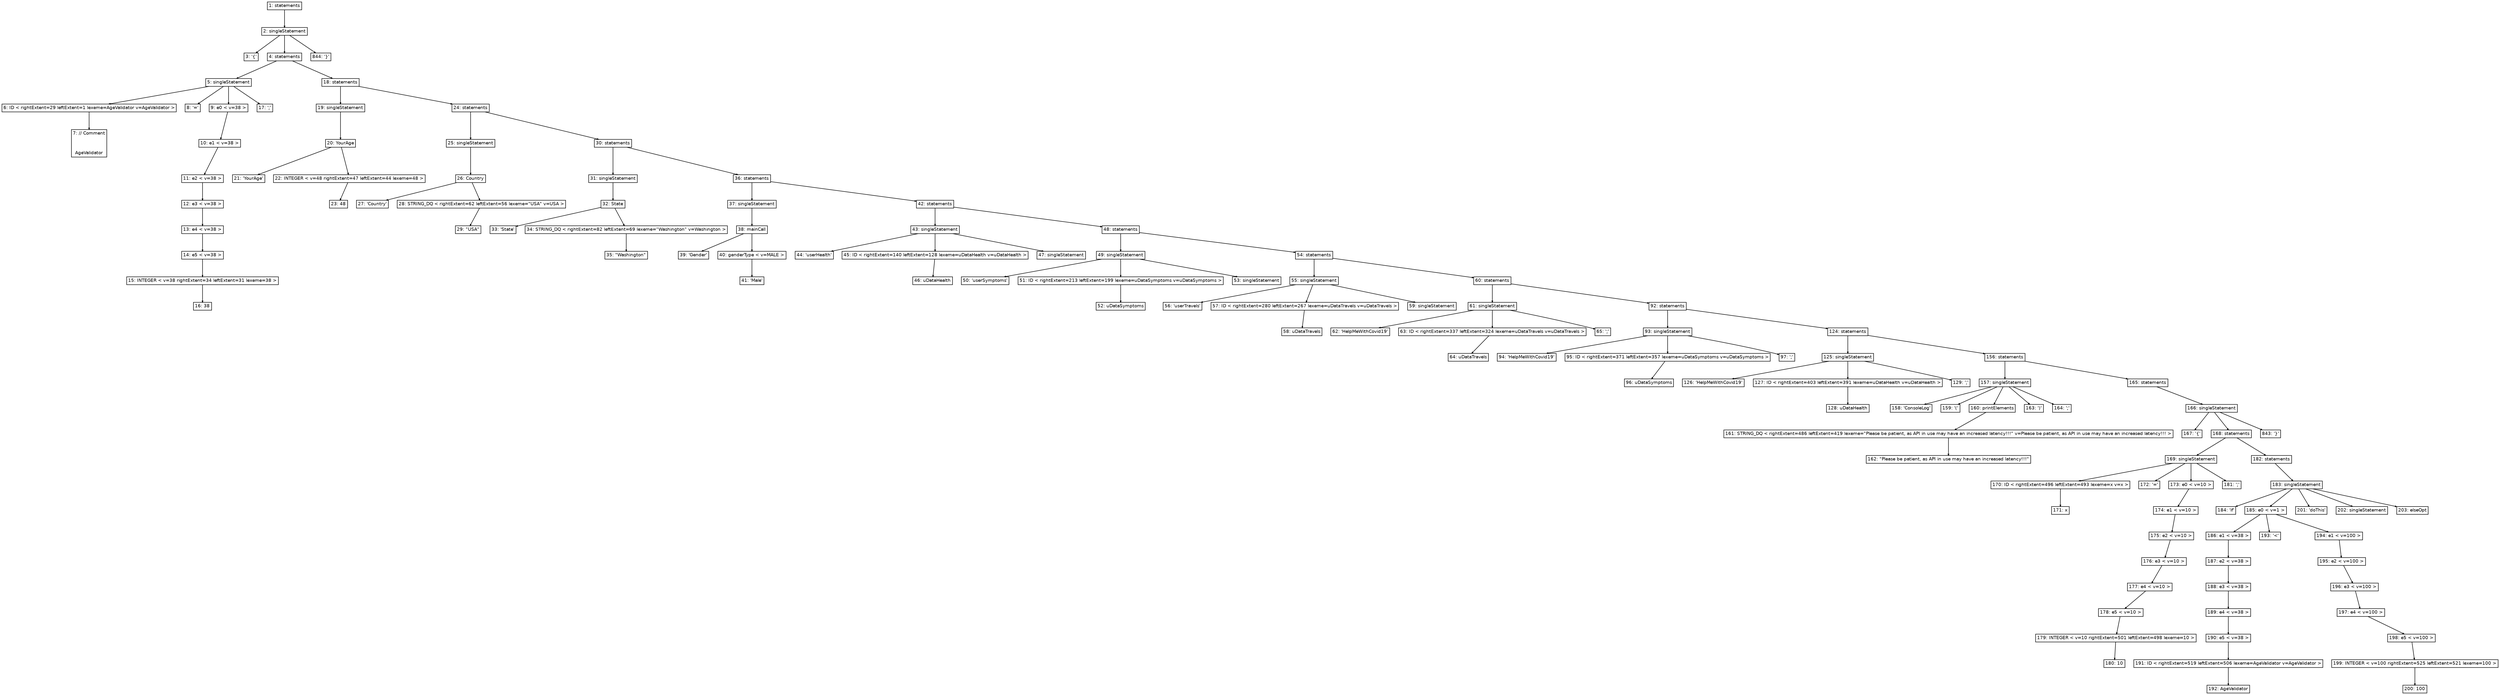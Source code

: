 digraph "RDT" {
node[fontname=Helvetica fontsize=9 shape=box height = 0 width = 0 margin= 0.04]
graph[ordering=out]
edge[arrowsize = 0.3]

"1"  [label="1: statements"]
"1"->"2"
"2"  [label="2: singleStatement"]
"2"->"3"
"3"  [label="3: '{'"]
"2"->"4"
"4"  [label="4: statements"]
"4"->"5"
"5"  [label="5: singleStatement"]
"5"->"6"
"6"  [label="6: ID < rightExtent=29 leftExtent=1 lexeme=AgeValidator v=AgeValidator >"]
"6"->"7"
"7"  [label="7: // Comment\r\n\r\nAgeValidator"]
"5"->"8"
"8"  [label="8: '='"]
"5"->"9"
"9"  [label="9: e0 < v=38 >"]
"9"->"10"
"10"  [label="10: e1 < v=38 >"]
"10"->"11"
"11"  [label="11: e2 < v=38 >"]
"11"->"12"
"12"  [label="12: e3 < v=38 >"]
"12"->"13"
"13"  [label="13: e4 < v=38 >"]
"13"->"14"
"14"  [label="14: e5 < v=38 >"]
"14"->"15"
"15"  [label="15: INTEGER < v=38 rightExtent=34 leftExtent=31 lexeme=38 >"]
"15"->"16"
"16"  [label="16: 38"]
"5"->"17"
"17"  [label="17: ';'"]
"4"->"18"
"18"  [label="18: statements"]
"18"->"19"
"19"  [label="19: singleStatement"]
"19"->"20"
"20"  [label="20: YourAge"]
"20"->"21"
"21"  [label="21: 'YourAge'"]
"20"->"22"
"22"  [label="22: INTEGER < v=48 rightExtent=47 leftExtent=44 lexeme=48 >"]
"22"->"23"
"23"  [label="23: 48"]
"18"->"24"
"24"  [label="24: statements"]
"24"->"25"
"25"  [label="25: singleStatement"]
"25"->"26"
"26"  [label="26: Country"]
"26"->"27"
"27"  [label="27: 'Country'"]
"26"->"28"
"28"  [label="28: STRING_DQ < rightExtent=62 leftExtent=56 lexeme=\"USA\" v=USA >"]
"28"->"29"
"29"  [label="29: \"USA\""]
"24"->"30"
"30"  [label="30: statements"]
"30"->"31"
"31"  [label="31: singleStatement"]
"31"->"32"
"32"  [label="32: State"]
"32"->"33"
"33"  [label="33: 'State'"]
"32"->"34"
"34"  [label="34: STRING_DQ < rightExtent=82 leftExtent=69 lexeme=\"Washington\" v=Washington >"]
"34"->"35"
"35"  [label="35: \"Washington\""]
"30"->"36"
"36"  [label="36: statements"]
"36"->"37"
"37"  [label="37: singleStatement"]
"37"->"38"
"38"  [label="38: mainCall"]
"38"->"39"
"39"  [label="39: 'Gender'"]
"38"->"40"
"40"  [label="40: genderType < v=MALE >"]
"40"->"41"
"41"  [label="41: 'Male'"]
"36"->"42"
"42"  [label="42: statements"]
"42"->"43"
"43"  [label="43: singleStatement"]
"43"->"44"
"44"  [label="44: 'userHealth'"]
"43"->"45"
"45"  [label="45: ID < rightExtent=140 leftExtent=128 lexeme=uDataHealth v=uDataHealth >"]
"45"->"46"
"46"  [label="46: uDataHealth"]
"43"->"47"
"47"  [label="47: singleStatement"]
"42"->"48"
"48"  [label="48: statements"]
"48"->"49"
"49"  [label="49: singleStatement"]
"49"->"50"
"50"  [label="50: 'userSymptoms'"]
"49"->"51"
"51"  [label="51: ID < rightExtent=213 leftExtent=199 lexeme=uDataSymptoms v=uDataSymptoms >"]
"51"->"52"
"52"  [label="52: uDataSymptoms"]
"49"->"53"
"53"  [label="53: singleStatement"]
"48"->"54"
"54"  [label="54: statements"]
"54"->"55"
"55"  [label="55: singleStatement"]
"55"->"56"
"56"  [label="56: 'userTravels'"]
"55"->"57"
"57"  [label="57: ID < rightExtent=280 leftExtent=267 lexeme=uDataTravels v=uDataTravels >"]
"57"->"58"
"58"  [label="58: uDataTravels"]
"55"->"59"
"59"  [label="59: singleStatement"]
"54"->"60"
"60"  [label="60: statements"]
"60"->"61"
"61"  [label="61: singleStatement"]
"61"->"62"
"62"  [label="62: 'HelpMeWithCovid19'"]
"61"->"63"
"63"  [label="63: ID < rightExtent=337 leftExtent=324 lexeme=uDataTravels v=uDataTravels >"]
"63"->"64"
"64"  [label="64: uDataTravels"]
"61"->"65"
"65"  [label="65: ';'"]
"60"->"92"
"92"  [label="92: statements"]
"92"->"93"
"93"  [label="93: singleStatement"]
"93"->"94"
"94"  [label="94: 'HelpMeWithCovid19'"]
"93"->"95"
"95"  [label="95: ID < rightExtent=371 leftExtent=357 lexeme=uDataSymptoms v=uDataSymptoms >"]
"95"->"96"
"96"  [label="96: uDataSymptoms"]
"93"->"97"
"97"  [label="97: ';'"]
"92"->"124"
"124"  [label="124: statements"]
"124"->"125"
"125"  [label="125: singleStatement"]
"125"->"126"
"126"  [label="126: 'HelpMeWithCovid19'"]
"125"->"127"
"127"  [label="127: ID < rightExtent=403 leftExtent=391 lexeme=uDataHealth v=uDataHealth >"]
"127"->"128"
"128"  [label="128: uDataHealth"]
"125"->"129"
"129"  [label="129: ';'"]
"124"->"156"
"156"  [label="156: statements"]
"156"->"157"
"157"  [label="157: singleStatement"]
"157"->"158"
"158"  [label="158: 'ConsoleLog'"]
"157"->"159"
"159"  [label="159: '('"]
"157"->"160"
"160"  [label="160: printElements"]
"160"->"161"
"161"  [label="161: STRING_DQ < rightExtent=486 leftExtent=419 lexeme=\"Please be patient, as API in use may have an increased latency!!!\" v=Please be patient, as API in use may have an increased latency!!! >"]
"161"->"162"
"162"  [label="162: \"Please be patient, as API in use may have an increased latency!!!\""]
"157"->"163"
"163"  [label="163: ')'"]
"157"->"164"
"164"  [label="164: ';'"]
"156"->"165"
"165"  [label="165: statements"]
"165"->"166"
"166"  [label="166: singleStatement"]
"166"->"167"
"167"  [label="167: '{'"]
"166"->"168"
"168"  [label="168: statements"]
"168"->"169"
"169"  [label="169: singleStatement"]
"169"->"170"
"170"  [label="170: ID < rightExtent=496 leftExtent=493 lexeme=x v=x >"]
"170"->"171"
"171"  [label="171: x"]
"169"->"172"
"172"  [label="172: '='"]
"169"->"173"
"173"  [label="173: e0 < v=10 >"]
"173"->"174"
"174"  [label="174: e1 < v=10 >"]
"174"->"175"
"175"  [label="175: e2 < v=10 >"]
"175"->"176"
"176"  [label="176: e3 < v=10 >"]
"176"->"177"
"177"  [label="177: e4 < v=10 >"]
"177"->"178"
"178"  [label="178: e5 < v=10 >"]
"178"->"179"
"179"  [label="179: INTEGER < v=10 rightExtent=501 leftExtent=498 lexeme=10 >"]
"179"->"180"
"180"  [label="180: 10"]
"169"->"181"
"181"  [label="181: ';'"]
"168"->"182"
"182"  [label="182: statements"]
"182"->"183"
"183"  [label="183: singleStatement"]
"183"->"184"
"184"  [label="184: 'if'"]
"183"->"185"
"185"  [label="185: e0 < v=1 >"]
"185"->"186"
"186"  [label="186: e1 < v=38 >"]
"186"->"187"
"187"  [label="187: e2 < v=38 >"]
"187"->"188"
"188"  [label="188: e3 < v=38 >"]
"188"->"189"
"189"  [label="189: e4 < v=38 >"]
"189"->"190"
"190"  [label="190: e5 < v=38 >"]
"190"->"191"
"191"  [label="191: ID < rightExtent=519 leftExtent=506 lexeme=AgeValidator v=AgeValidator >"]
"191"->"192"
"192"  [label="192: AgeValidator"]
"185"->"193"
"193"  [label="193: '<'"]
"185"->"194"
"194"  [label="194: e1 < v=100 >"]
"194"->"195"
"195"  [label="195: e2 < v=100 >"]
"195"->"196"
"196"  [label="196: e3 < v=100 >"]
"196"->"197"
"197"  [label="197: e4 < v=100 >"]
"197"->"198"
"198"  [label="198: e5 < v=100 >"]
"198"->"199"
"199"  [label="199: INTEGER < v=100 rightExtent=525 leftExtent=521 lexeme=100 >"]
"199"->"200"
"200"  [label="200: 100"]
"183"->"201"
"201"  [label="201: 'doThis'"]
"183"->"202"
"202"  [label="202: singleStatement"]
"183"->"203"
"203"  [label="203: elseOpt"]
"166"->"843"
"843"  [label="843: '}'"]
"2"->"844"
"844"  [label="844: '}'"]
}